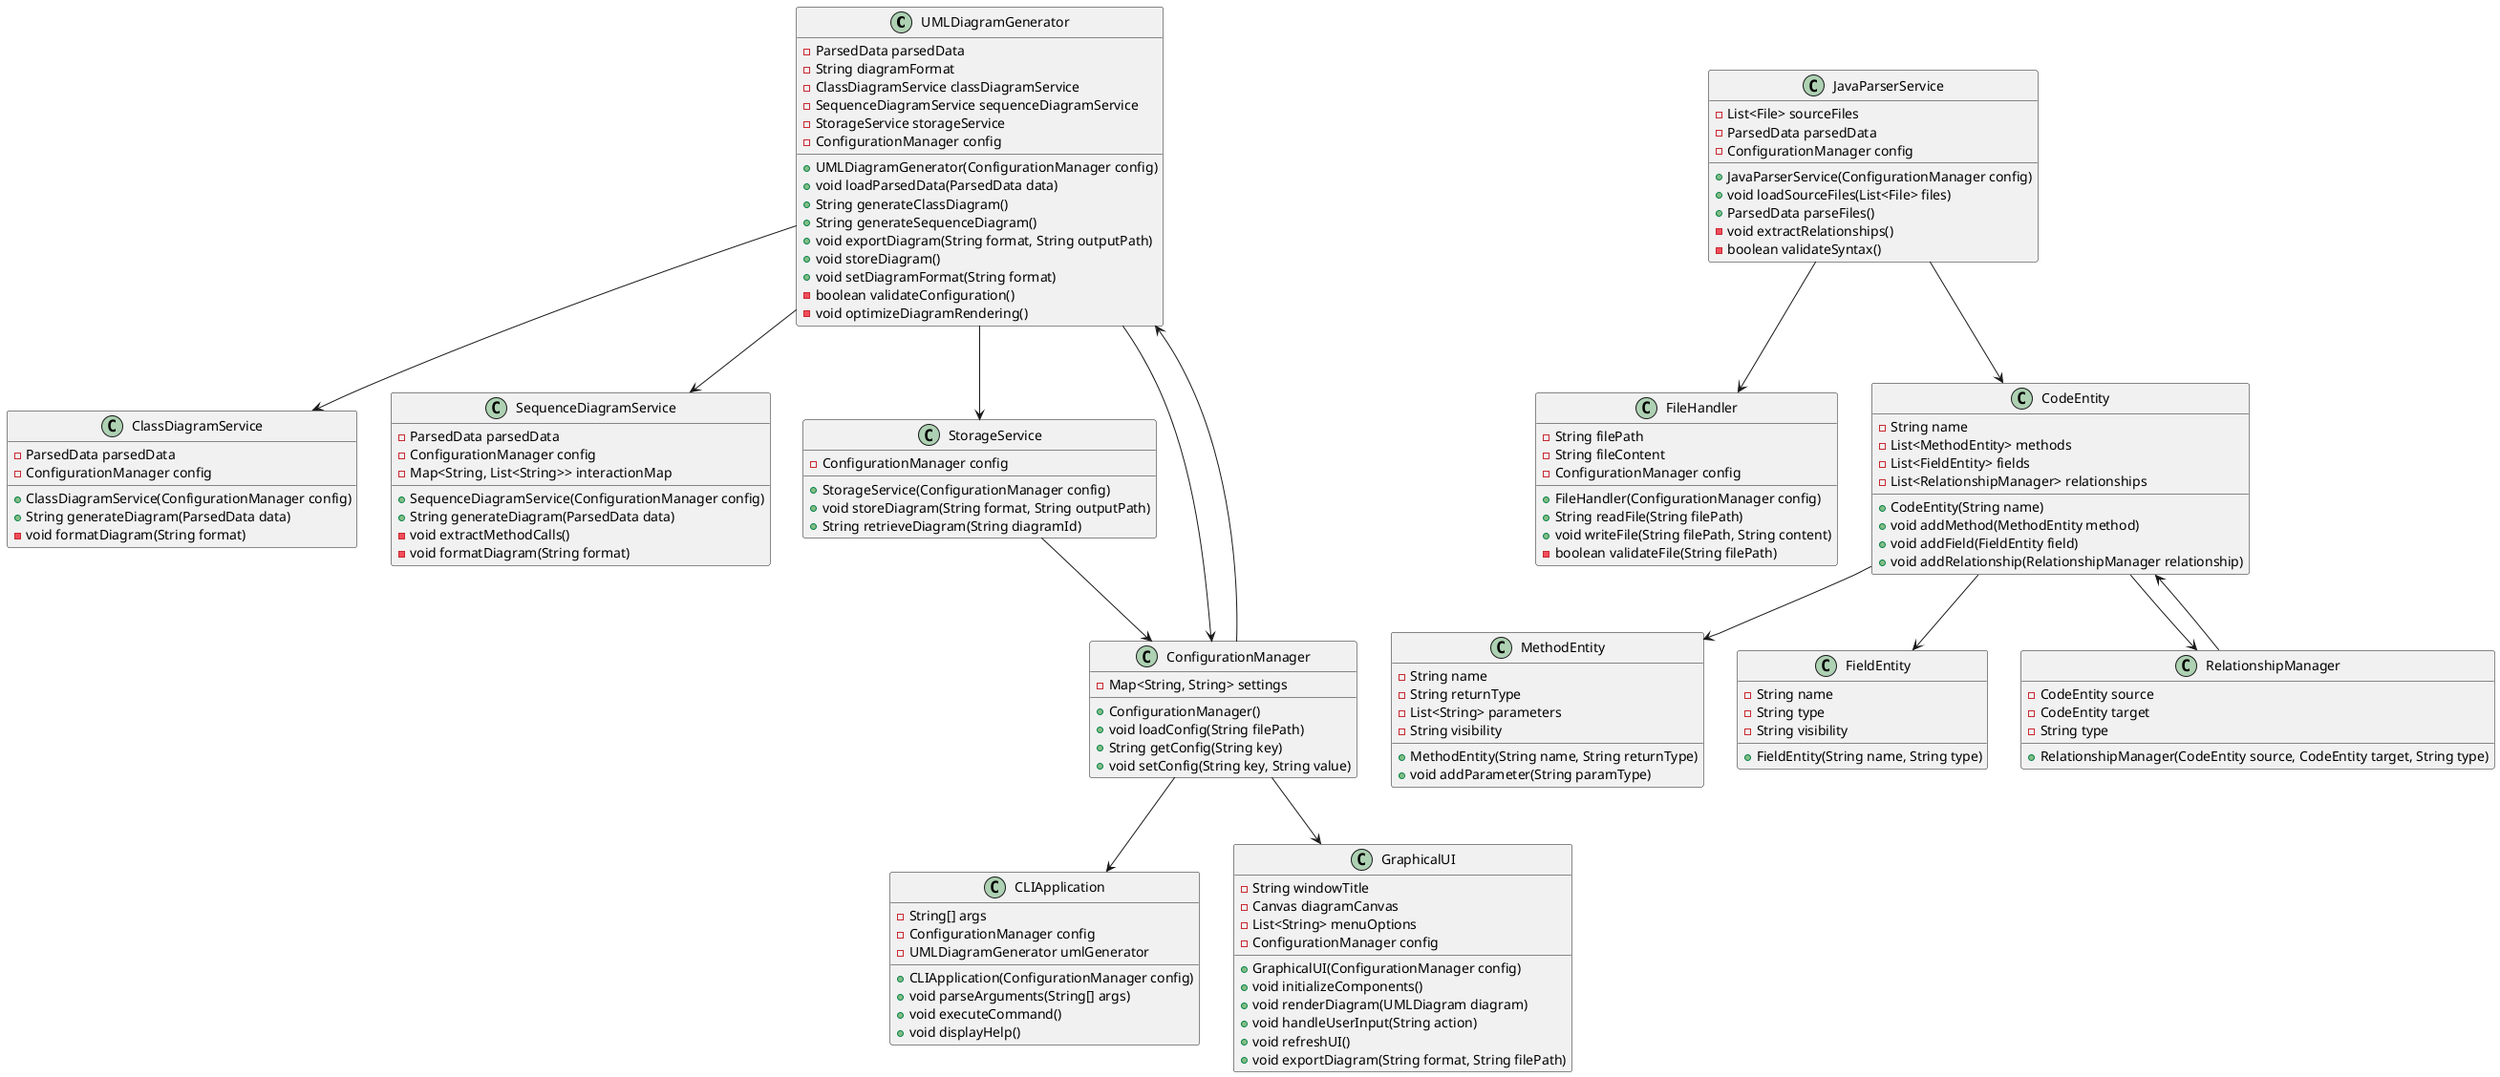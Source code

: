 @startuml

class UMLDiagramGenerator {
  - ParsedData parsedData
  - String diagramFormat
  - ClassDiagramService classDiagramService
  - SequenceDiagramService sequenceDiagramService
  - StorageService storageService
  - ConfigurationManager config
  + UMLDiagramGenerator(ConfigurationManager config)
  + void loadParsedData(ParsedData data)
  + String generateClassDiagram()
  + String generateSequenceDiagram()
  + void exportDiagram(String format, String outputPath)
  + void storeDiagram()
  + void setDiagramFormat(String format)
  - boolean validateConfiguration()
  - void optimizeDiagramRendering()
}

class JavaParserService {
  - List<File> sourceFiles
  - ParsedData parsedData
  - ConfigurationManager config
  + JavaParserService(ConfigurationManager config)
  + void loadSourceFiles(List<File> files)
  + ParsedData parseFiles()
  - void extractRelationships()
  - boolean validateSyntax()
}

class ClassDiagramService {
  - ParsedData parsedData
  - ConfigurationManager config
  + ClassDiagramService(ConfigurationManager config)
  + String generateDiagram(ParsedData data)
  - void formatDiagram(String format)
}

class SequenceDiagramService {
  - ParsedData parsedData
  - ConfigurationManager config
  - Map<String, List<String>> interactionMap
  + SequenceDiagramService(ConfigurationManager config)
  + String generateDiagram(ParsedData data)
  - void extractMethodCalls()
  - void formatDiagram(String format)
}

class FileHandler {
  - String filePath
  - String fileContent
  - ConfigurationManager config
  + FileHandler(ConfigurationManager config)
  + String readFile(String filePath)
  + void writeFile(String filePath, String content)
  - boolean validateFile(String filePath)
}

class CLIApplication {
  - String[] args
  - ConfigurationManager config
  - UMLDiagramGenerator umlGenerator
  + CLIApplication(ConfigurationManager config)
  + void parseArguments(String[] args)
  + void executeCommand()
  + void displayHelp()
}

class GraphicalUI {
  - String windowTitle
  - Canvas diagramCanvas
  - List<String> menuOptions
  - ConfigurationManager config
  + GraphicalUI(ConfigurationManager config)
  + void initializeComponents()
  + void renderDiagram(UMLDiagram diagram)
  + void handleUserInput(String action)
  + void refreshUI()
  + void exportDiagram(String format, String filePath)
}

class StorageService {
  - ConfigurationManager config
  + StorageService(ConfigurationManager config)
  + void storeDiagram(String format, String outputPath)
  + String retrieveDiagram(String diagramId)
}

class CodeEntity {
  - String name
  - List<MethodEntity> methods
  - List<FieldEntity> fields
  - List<RelationshipManager> relationships
  + CodeEntity(String name)
  + void addMethod(MethodEntity method)
  + void addField(FieldEntity field)
  + void addRelationship(RelationshipManager relationship)
}

class MethodEntity {
  - String name
  - String returnType
  - List<String> parameters
  - String visibility
  + MethodEntity(String name, String returnType)
  + void addParameter(String paramType)
}

class FieldEntity {
  - String name
  - String type
  - String visibility
  + FieldEntity(String name, String type)
}

class RelationshipManager {
  - CodeEntity source
  - CodeEntity target
  - String type
  + RelationshipManager(CodeEntity source, CodeEntity target, String type)
}

class ConfigurationManager {
  - Map<String, String> settings
  + ConfigurationManager()
  + void loadConfig(String filePath)
  + String getConfig(String key)
  + void setConfig(String key, String value)
}

' Define Dependencies
UMLDiagramGenerator --> ClassDiagramService
UMLDiagramGenerator --> SequenceDiagramService
UMLDiagramGenerator --> StorageService
UMLDiagramGenerator --> ConfigurationManager
JavaParserService --> FileHandler
JavaParserService --> CodeEntity
CodeEntity --> MethodEntity
CodeEntity --> FieldEntity
CodeEntity --> RelationshipManager
RelationshipManager --> CodeEntity
StorageService --> ConfigurationManager
ConfigurationManager --> UMLDiagramGenerator
ConfigurationManager --> CLIApplication
ConfigurationManager --> GraphicalUI

@enduml
